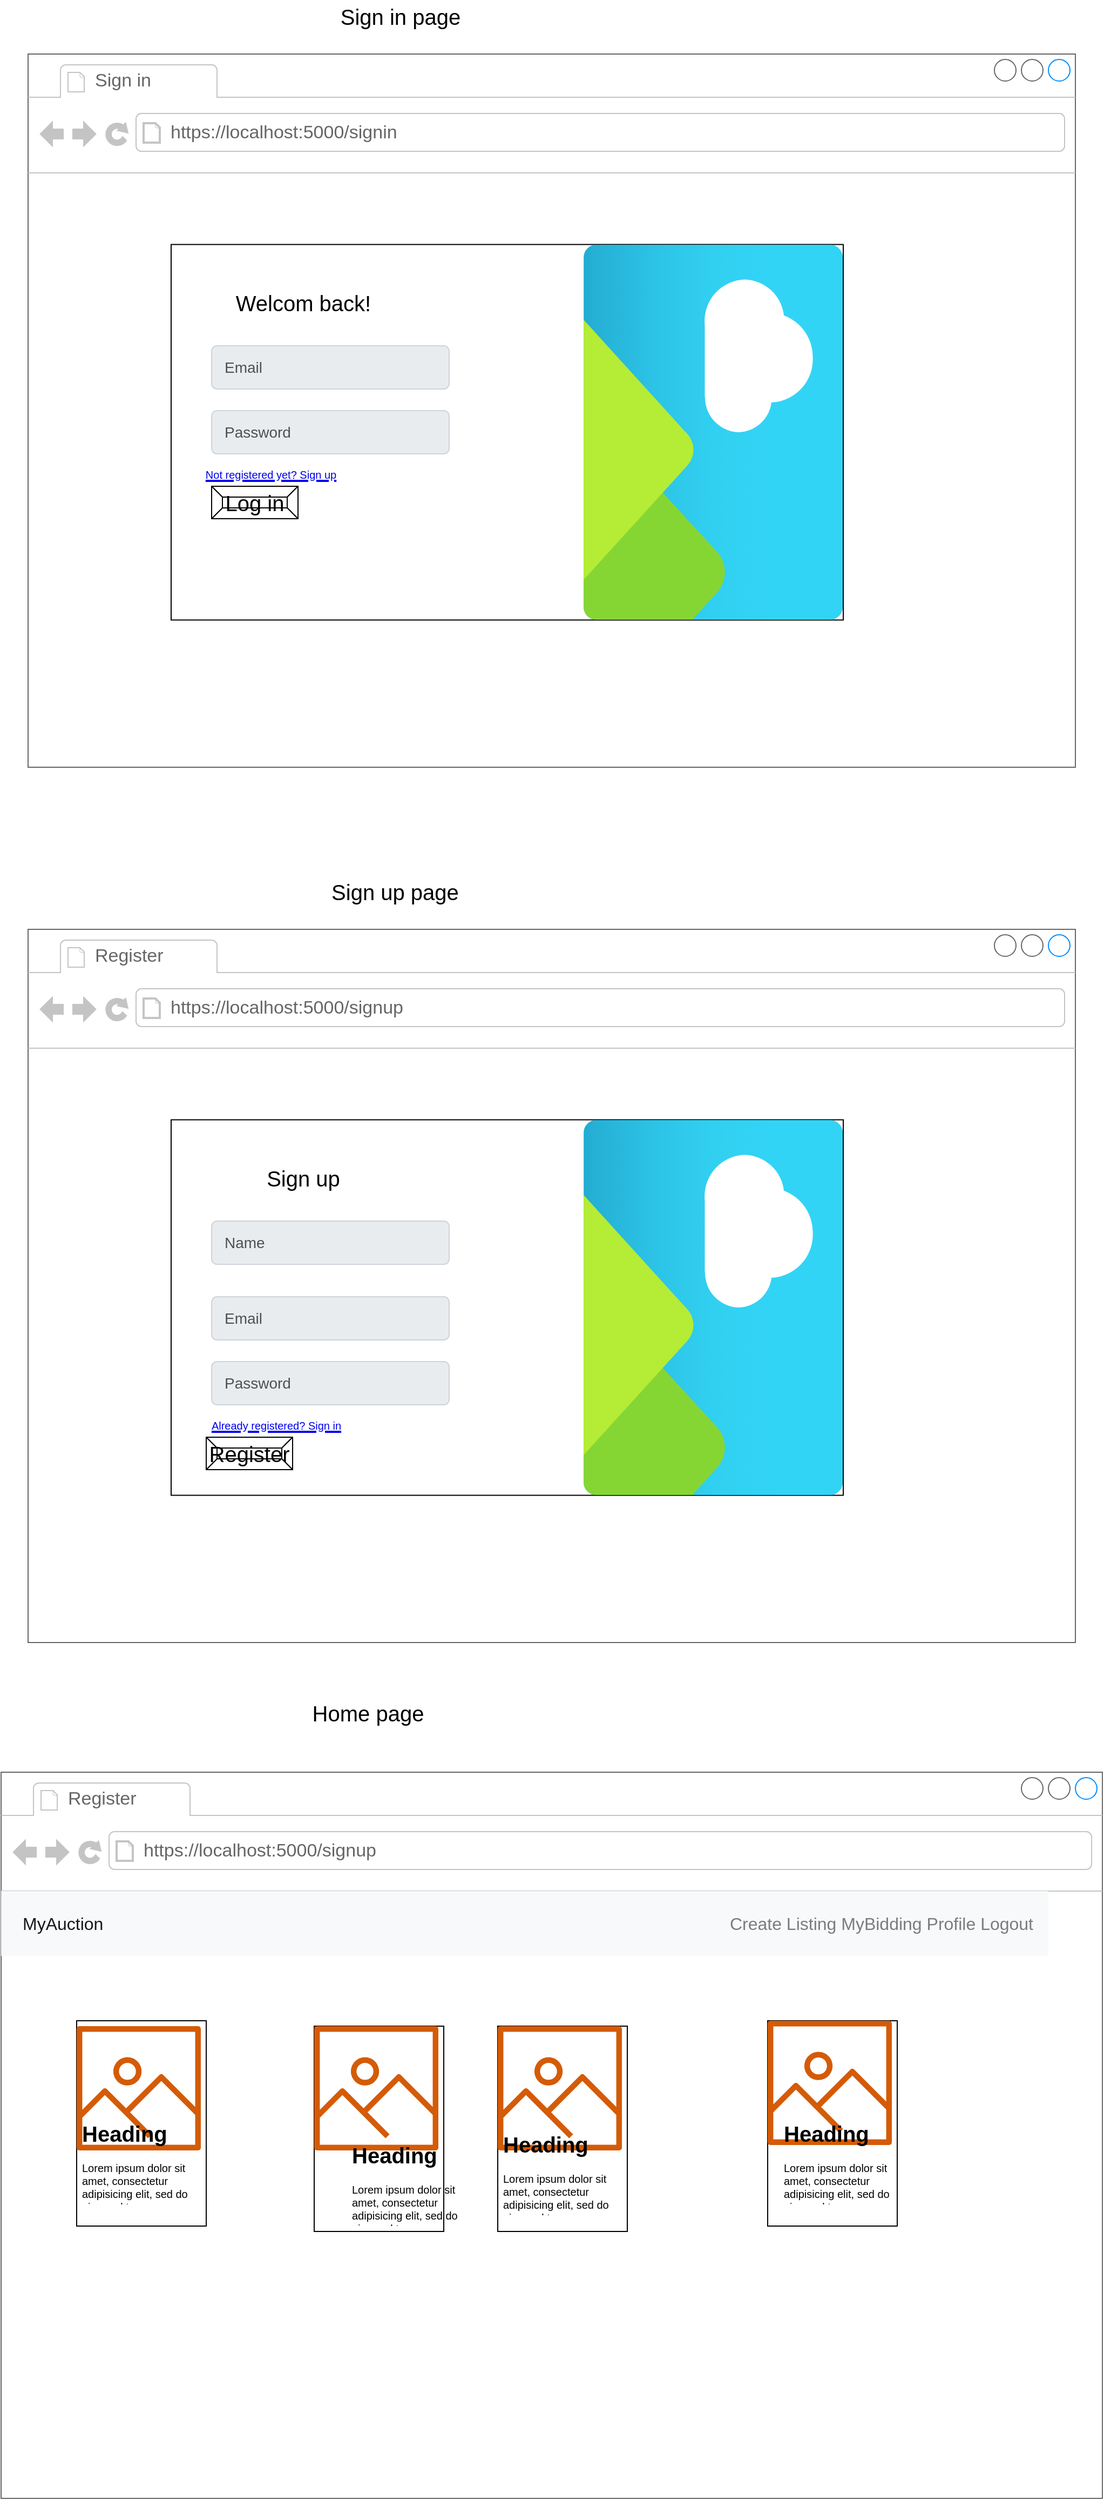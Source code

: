 <mxfile version="20.7.4" type="github">
  <diagram id="Q4K10BuqMYkyzfFGMrUS" name="Page-1">
    <mxGraphModel dx="1434" dy="771" grid="1" gridSize="10" guides="1" tooltips="1" connect="1" arrows="1" fold="1" page="1" pageScale="1" pageWidth="850" pageHeight="1100" math="0" shadow="0">
      <root>
        <mxCell id="0" />
        <mxCell id="1" parent="0" />
        <mxCell id="lbafWc5C_9bPC2upVXbA-1" value="" style="strokeWidth=1;shadow=0;dashed=0;align=center;html=1;shape=mxgraph.mockup.containers.browserWindow;rSize=0;strokeColor=#666666;strokeColor2=#008cff;strokeColor3=#c4c4c4;mainText=,;recursiveResize=0;" vertex="1" parent="1">
          <mxGeometry x="105" y="70" width="970" height="660" as="geometry" />
        </mxCell>
        <mxCell id="lbafWc5C_9bPC2upVXbA-2" value="Sign in" style="strokeWidth=1;shadow=0;dashed=0;align=center;html=1;shape=mxgraph.mockup.containers.anchor;fontSize=17;fontColor=#666666;align=left;" vertex="1" parent="lbafWc5C_9bPC2upVXbA-1">
          <mxGeometry x="60" y="12" width="110" height="26" as="geometry" />
        </mxCell>
        <mxCell id="lbafWc5C_9bPC2upVXbA-3" value="https://localhost:5000/signin" style="strokeWidth=1;shadow=0;dashed=0;align=center;html=1;shape=mxgraph.mockup.containers.anchor;rSize=0;fontSize=17;fontColor=#666666;align=left;" vertex="1" parent="lbafWc5C_9bPC2upVXbA-1">
          <mxGeometry x="130" y="60" width="250" height="26" as="geometry" />
        </mxCell>
        <mxCell id="lbafWc5C_9bPC2upVXbA-5" value="" style="rounded=0;whiteSpace=wrap;html=1;rotation=90;" vertex="1" parent="lbafWc5C_9bPC2upVXbA-1">
          <mxGeometry x="270" y="38.75" width="347.5" height="622.5" as="geometry" />
        </mxCell>
        <mxCell id="lbafWc5C_9bPC2upVXbA-7" value="" style="aspect=fixed;html=1;points=[];align=center;image;fontSize=12;image=img/lib/azure2/general/Image.svg;rotation=90;" vertex="1" parent="lbafWc5C_9bPC2upVXbA-1">
          <mxGeometry x="460" y="230" width="349.09" height="240" as="geometry" />
        </mxCell>
        <mxCell id="lbafWc5C_9bPC2upVXbA-9" value="&lt;font style=&quot;font-size: 20px;&quot;&gt;Welcom back!&lt;/font&gt;" style="text;html=1;strokeColor=none;fillColor=none;align=center;verticalAlign=middle;whiteSpace=wrap;rounded=0;" vertex="1" parent="lbafWc5C_9bPC2upVXbA-1">
          <mxGeometry x="180" y="210" width="150" height="40" as="geometry" />
        </mxCell>
        <mxCell id="lbafWc5C_9bPC2upVXbA-10" value="Email" style="html=1;shadow=0;dashed=0;shape=mxgraph.bootstrap.rrect;rSize=5;strokeColor=#CED4DA;strokeWidth=1;fillColor=#E9ECEF;fontColor=#505050;whiteSpace=wrap;align=left;verticalAlign=middle;spacingLeft=10;fontSize=14;" vertex="1" parent="lbafWc5C_9bPC2upVXbA-1">
          <mxGeometry x="170" y="270" width="220" height="40" as="geometry" />
        </mxCell>
        <mxCell id="lbafWc5C_9bPC2upVXbA-18" value="Password" style="html=1;shadow=0;dashed=0;shape=mxgraph.bootstrap.rrect;rSize=5;strokeColor=#CED4DA;strokeWidth=1;fillColor=#E9ECEF;fontColor=#505050;whiteSpace=wrap;align=left;verticalAlign=middle;spacingLeft=10;fontSize=14;" vertex="1" parent="lbafWc5C_9bPC2upVXbA-1">
          <mxGeometry x="170" y="330" width="220" height="40" as="geometry" />
        </mxCell>
        <mxCell id="lbafWc5C_9bPC2upVXbA-19" value="Log in" style="labelPosition=center;verticalLabelPosition=middle;align=center;html=1;shape=mxgraph.basic.button;dx=10;whiteSpace=wrap;fontSize=20;" vertex="1" parent="lbafWc5C_9bPC2upVXbA-1">
          <mxGeometry x="170" y="400" width="80" height="30" as="geometry" />
        </mxCell>
        <UserObject label="&lt;font style=&quot;font-size: 10px;&quot;&gt;Not registered yet? Sign up&lt;/font&gt;" link="https://www.draw.io" id="lbafWc5C_9bPC2upVXbA-20">
          <mxCell style="text;html=1;strokeColor=none;fillColor=none;whiteSpace=wrap;align=center;verticalAlign=middle;fontColor=#0000EE;fontStyle=4;fontSize=20;" vertex="1" parent="lbafWc5C_9bPC2upVXbA-1">
            <mxGeometry x="10" y="380" width="430" height="10" as="geometry" />
          </mxCell>
        </UserObject>
        <mxCell id="lbafWc5C_9bPC2upVXbA-21" value="" style="strokeWidth=1;shadow=0;dashed=0;align=center;html=1;shape=mxgraph.mockup.containers.browserWindow;rSize=0;strokeColor=#666666;strokeColor2=#008cff;strokeColor3=#c4c4c4;mainText=,;recursiveResize=0;fontSize=10;" vertex="1" parent="1">
          <mxGeometry x="105" y="880" width="970" height="660" as="geometry" />
        </mxCell>
        <mxCell id="lbafWc5C_9bPC2upVXbA-22" value="Register" style="strokeWidth=1;shadow=0;dashed=0;align=center;html=1;shape=mxgraph.mockup.containers.anchor;fontSize=17;fontColor=#666666;align=left;" vertex="1" parent="lbafWc5C_9bPC2upVXbA-21">
          <mxGeometry x="60" y="12" width="110" height="26" as="geometry" />
        </mxCell>
        <mxCell id="lbafWc5C_9bPC2upVXbA-23" value="https://localhost:5000/signup" style="strokeWidth=1;shadow=0;dashed=0;align=center;html=1;shape=mxgraph.mockup.containers.anchor;rSize=0;fontSize=17;fontColor=#666666;align=left;" vertex="1" parent="lbafWc5C_9bPC2upVXbA-21">
          <mxGeometry x="130" y="60" width="250" height="26" as="geometry" />
        </mxCell>
        <mxCell id="lbafWc5C_9bPC2upVXbA-27" value="" style="rounded=0;whiteSpace=wrap;html=1;rotation=90;" vertex="1" parent="lbafWc5C_9bPC2upVXbA-21">
          <mxGeometry x="285" y="50" width="347.5" height="622.5" as="geometry" />
        </mxCell>
        <mxCell id="lbafWc5C_9bPC2upVXbA-28" value="" style="strokeWidth=1;shadow=0;dashed=0;align=center;html=1;shape=mxgraph.mockup.containers.browserWindow;rSize=0;strokeColor=#666666;strokeColor2=#008cff;strokeColor3=#c4c4c4;mainText=,;recursiveResize=0;" vertex="1" parent="lbafWc5C_9bPC2upVXbA-21">
          <mxGeometry width="970" height="660" as="geometry" />
        </mxCell>
        <mxCell id="lbafWc5C_9bPC2upVXbA-29" value="Register" style="strokeWidth=1;shadow=0;dashed=0;align=center;html=1;shape=mxgraph.mockup.containers.anchor;fontSize=17;fontColor=#666666;align=left;" vertex="1" parent="lbafWc5C_9bPC2upVXbA-28">
          <mxGeometry x="60" y="12" width="110" height="26" as="geometry" />
        </mxCell>
        <mxCell id="lbafWc5C_9bPC2upVXbA-30" value="https://localhost:5000/signup" style="strokeWidth=1;shadow=0;dashed=0;align=center;html=1;shape=mxgraph.mockup.containers.anchor;rSize=0;fontSize=17;fontColor=#666666;align=left;" vertex="1" parent="lbafWc5C_9bPC2upVXbA-28">
          <mxGeometry x="130" y="60" width="250" height="26" as="geometry" />
        </mxCell>
        <mxCell id="lbafWc5C_9bPC2upVXbA-31" value="" style="rounded=0;whiteSpace=wrap;html=1;rotation=90;" vertex="1" parent="lbafWc5C_9bPC2upVXbA-28">
          <mxGeometry x="270" y="38.75" width="347.5" height="622.5" as="geometry" />
        </mxCell>
        <mxCell id="lbafWc5C_9bPC2upVXbA-32" value="" style="aspect=fixed;html=1;points=[];align=center;image;fontSize=12;image=img/lib/azure2/general/Image.svg;rotation=90;" vertex="1" parent="lbafWc5C_9bPC2upVXbA-28">
          <mxGeometry x="460" y="230" width="349.09" height="240" as="geometry" />
        </mxCell>
        <mxCell id="lbafWc5C_9bPC2upVXbA-33" value="&lt;font style=&quot;font-size: 20px;&quot;&gt;Sign up&lt;/font&gt;" style="text;html=1;strokeColor=none;fillColor=none;align=center;verticalAlign=middle;whiteSpace=wrap;rounded=0;" vertex="1" parent="lbafWc5C_9bPC2upVXbA-28">
          <mxGeometry x="180" y="210" width="150" height="40" as="geometry" />
        </mxCell>
        <mxCell id="lbafWc5C_9bPC2upVXbA-34" value="Name" style="html=1;shadow=0;dashed=0;shape=mxgraph.bootstrap.rrect;rSize=5;strokeColor=#CED4DA;strokeWidth=1;fillColor=#E9ECEF;fontColor=#505050;whiteSpace=wrap;align=left;verticalAlign=middle;spacingLeft=10;fontSize=14;" vertex="1" parent="lbafWc5C_9bPC2upVXbA-28">
          <mxGeometry x="170" y="270" width="220" height="40" as="geometry" />
        </mxCell>
        <mxCell id="lbafWc5C_9bPC2upVXbA-35" value="Password" style="html=1;shadow=0;dashed=0;shape=mxgraph.bootstrap.rrect;rSize=5;strokeColor=#CED4DA;strokeWidth=1;fillColor=#E9ECEF;fontColor=#505050;whiteSpace=wrap;align=left;verticalAlign=middle;spacingLeft=10;fontSize=14;" vertex="1" parent="lbafWc5C_9bPC2upVXbA-28">
          <mxGeometry x="170" y="400" width="220" height="40" as="geometry" />
        </mxCell>
        <mxCell id="lbafWc5C_9bPC2upVXbA-36" value="Register" style="labelPosition=center;verticalLabelPosition=middle;align=center;html=1;shape=mxgraph.basic.button;dx=10;whiteSpace=wrap;fontSize=20;" vertex="1" parent="lbafWc5C_9bPC2upVXbA-28">
          <mxGeometry x="165" y="470" width="80" height="30" as="geometry" />
        </mxCell>
        <UserObject label="&lt;font style=&quot;font-size: 10px;&quot;&gt;Already registered? Sign in&lt;/font&gt;" link="https://www.draw.io" id="lbafWc5C_9bPC2upVXbA-37">
          <mxCell style="text;html=1;strokeColor=none;fillColor=none;whiteSpace=wrap;align=center;verticalAlign=middle;fontColor=#0000EE;fontStyle=4;fontSize=20;" vertex="1" parent="lbafWc5C_9bPC2upVXbA-28">
            <mxGeometry x="15" y="450" width="430" height="10" as="geometry" />
          </mxCell>
        </UserObject>
        <mxCell id="lbafWc5C_9bPC2upVXbA-38" value="Email" style="html=1;shadow=0;dashed=0;shape=mxgraph.bootstrap.rrect;rSize=5;strokeColor=#CED4DA;strokeWidth=1;fillColor=#E9ECEF;fontColor=#505050;whiteSpace=wrap;align=left;verticalAlign=middle;spacingLeft=10;fontSize=14;" vertex="1" parent="lbafWc5C_9bPC2upVXbA-28">
          <mxGeometry x="170" y="340" width="220" height="40" as="geometry" />
        </mxCell>
        <mxCell id="lbafWc5C_9bPC2upVXbA-44" value="" style="strokeWidth=1;shadow=0;dashed=0;align=center;html=1;shape=mxgraph.mockup.containers.browserWindow;rSize=0;strokeColor=#666666;strokeColor2=#008cff;strokeColor3=#c4c4c4;mainText=,;recursiveResize=0;fontSize=10;" vertex="1" parent="1">
          <mxGeometry x="80" y="1660" width="1020" height="672" as="geometry" />
        </mxCell>
        <mxCell id="lbafWc5C_9bPC2upVXbA-45" value="Register" style="strokeWidth=1;shadow=0;dashed=0;align=center;html=1;shape=mxgraph.mockup.containers.anchor;fontSize=17;fontColor=#666666;align=left;" vertex="1" parent="lbafWc5C_9bPC2upVXbA-44">
          <mxGeometry x="60" y="12" width="110" height="26" as="geometry" />
        </mxCell>
        <mxCell id="lbafWc5C_9bPC2upVXbA-46" value="https://localhost:5000/signup" style="strokeWidth=1;shadow=0;dashed=0;align=center;html=1;shape=mxgraph.mockup.containers.anchor;rSize=0;fontSize=17;fontColor=#666666;align=left;" vertex="1" parent="lbafWc5C_9bPC2upVXbA-44">
          <mxGeometry x="130" y="60" width="250" height="26" as="geometry" />
        </mxCell>
        <mxCell id="lbafWc5C_9bPC2upVXbA-47" value="" style="rounded=0;whiteSpace=wrap;html=1;rotation=90;" vertex="1" parent="lbafWc5C_9bPC2upVXbA-44">
          <mxGeometry x="285" y="50" width="347.5" height="622.5" as="geometry" />
        </mxCell>
        <mxCell id="lbafWc5C_9bPC2upVXbA-48" value="" style="strokeWidth=1;shadow=0;dashed=0;align=center;html=1;shape=mxgraph.mockup.containers.browserWindow;rSize=0;strokeColor=#666666;strokeColor2=#008cff;strokeColor3=#c4c4c4;mainText=,;recursiveResize=0;" vertex="1" parent="lbafWc5C_9bPC2upVXbA-44">
          <mxGeometry width="1020" height="672" as="geometry" />
        </mxCell>
        <mxCell id="lbafWc5C_9bPC2upVXbA-49" value="Register" style="strokeWidth=1;shadow=0;dashed=0;align=center;html=1;shape=mxgraph.mockup.containers.anchor;fontSize=17;fontColor=#666666;align=left;" vertex="1" parent="lbafWc5C_9bPC2upVXbA-48">
          <mxGeometry x="60" y="12" width="110" height="26" as="geometry" />
        </mxCell>
        <mxCell id="lbafWc5C_9bPC2upVXbA-50" value="https://localhost:5000/signup" style="strokeWidth=1;shadow=0;dashed=0;align=center;html=1;shape=mxgraph.mockup.containers.anchor;rSize=0;fontSize=17;fontColor=#666666;align=left;" vertex="1" parent="lbafWc5C_9bPC2upVXbA-48">
          <mxGeometry x="130" y="60" width="250" height="26" as="geometry" />
        </mxCell>
        <mxCell id="lbafWc5C_9bPC2upVXbA-39" value="Create Listing MyBidding Profile Logout" style="html=1;shadow=0;dashed=0;fillColor=#F8F9FA;strokeColor=none;fontSize=16;fontColor=#7C7C7D;align=right;spacing=15;" vertex="1" parent="lbafWc5C_9bPC2upVXbA-48">
          <mxGeometry y="110" width="970" height="60" as="geometry" />
        </mxCell>
        <mxCell id="lbafWc5C_9bPC2upVXbA-40" value="MyAuction" style="strokeColor=none;html=1;whiteSpace=wrap;fillColor=none;fontColor=#181819;align=left;fontSize=16;spacing=10;" vertex="1" parent="lbafWc5C_9bPC2upVXbA-39">
          <mxGeometry width="130" height="40" relative="1" as="geometry">
            <mxPoint x="10" y="10" as="offset" />
          </mxGeometry>
        </mxCell>
        <mxCell id="lbafWc5C_9bPC2upVXbA-59" value="" style="rounded=0;whiteSpace=wrap;html=1;fontSize=10;" vertex="1" parent="lbafWc5C_9bPC2upVXbA-48">
          <mxGeometry x="70" y="230" width="120" height="190" as="geometry" />
        </mxCell>
        <mxCell id="lbafWc5C_9bPC2upVXbA-60" value="" style="rounded=0;whiteSpace=wrap;html=1;fontSize=10;" vertex="1" parent="lbafWc5C_9bPC2upVXbA-48">
          <mxGeometry x="290" y="235" width="120" height="190" as="geometry" />
        </mxCell>
        <mxCell id="lbafWc5C_9bPC2upVXbA-61" value="" style="rounded=0;whiteSpace=wrap;html=1;fontSize=10;" vertex="1" parent="lbafWc5C_9bPC2upVXbA-48">
          <mxGeometry x="460" y="235" width="120" height="190" as="geometry" />
        </mxCell>
        <mxCell id="lbafWc5C_9bPC2upVXbA-62" value="" style="sketch=0;outlineConnect=0;fontColor=#232F3E;gradientColor=none;fillColor=#D45B07;strokeColor=none;dashed=0;verticalLabelPosition=bottom;verticalAlign=top;align=center;html=1;fontSize=12;fontStyle=0;aspect=fixed;pointerEvents=1;shape=mxgraph.aws4.container_registry_image;" vertex="1" parent="lbafWc5C_9bPC2upVXbA-48">
          <mxGeometry x="70" y="235" width="115" height="115" as="geometry" />
        </mxCell>
        <mxCell id="lbafWc5C_9bPC2upVXbA-63" value="" style="sketch=0;outlineConnect=0;fontColor=#232F3E;gradientColor=none;fillColor=#D45B07;strokeColor=none;dashed=0;verticalLabelPosition=bottom;verticalAlign=top;align=center;html=1;fontSize=12;fontStyle=0;aspect=fixed;pointerEvents=1;shape=mxgraph.aws4.container_registry_image;" vertex="1" parent="lbafWc5C_9bPC2upVXbA-48">
          <mxGeometry x="290" y="235" width="115" height="115" as="geometry" />
        </mxCell>
        <mxCell id="lbafWc5C_9bPC2upVXbA-64" value="" style="sketch=0;outlineConnect=0;fontColor=#232F3E;gradientColor=none;fillColor=#D45B07;strokeColor=none;dashed=0;verticalLabelPosition=bottom;verticalAlign=top;align=center;html=1;fontSize=12;fontStyle=0;aspect=fixed;pointerEvents=1;shape=mxgraph.aws4.container_registry_image;" vertex="1" parent="lbafWc5C_9bPC2upVXbA-48">
          <mxGeometry x="460" y="235" width="115" height="115" as="geometry" />
        </mxCell>
        <mxCell id="lbafWc5C_9bPC2upVXbA-76" value="" style="rounded=0;whiteSpace=wrap;html=1;fontSize=10;" vertex="1" parent="lbafWc5C_9bPC2upVXbA-48">
          <mxGeometry x="710" y="230" width="120" height="190" as="geometry" />
        </mxCell>
        <mxCell id="lbafWc5C_9bPC2upVXbA-77" value="" style="sketch=0;outlineConnect=0;fontColor=#232F3E;gradientColor=none;fillColor=#D45B07;strokeColor=none;dashed=0;verticalLabelPosition=bottom;verticalAlign=top;align=center;html=1;fontSize=12;fontStyle=0;aspect=fixed;pointerEvents=1;shape=mxgraph.aws4.container_registry_image;" vertex="1" parent="lbafWc5C_9bPC2upVXbA-48">
          <mxGeometry x="710" y="230" width="115" height="115" as="geometry" />
        </mxCell>
        <mxCell id="lbafWc5C_9bPC2upVXbA-78" value="&lt;h1&gt;Heading&lt;/h1&gt;&lt;p&gt;Lorem ipsum dolor sit amet, consectetur adipisicing elit, sed do eiusmod tempor incididunt ut labore et dolore magna aliqua.&lt;/p&gt;" style="text;html=1;strokeColor=none;fillColor=none;spacing=5;spacingTop=-20;whiteSpace=wrap;overflow=hidden;rounded=0;fontSize=10;" vertex="1" parent="lbafWc5C_9bPC2upVXbA-48">
          <mxGeometry x="70" y="320" width="110" height="80" as="geometry" />
        </mxCell>
        <mxCell id="lbafWc5C_9bPC2upVXbA-81" value="&lt;h1&gt;Heading&lt;/h1&gt;&lt;p&gt;Lorem ipsum dolor sit amet, consectetur adipisicing elit, sed do eiusmod tempor incididunt ut labore et dolore magna aliqua.&lt;/p&gt;" style="text;html=1;strokeColor=none;fillColor=none;spacing=5;spacingTop=-20;whiteSpace=wrap;overflow=hidden;rounded=0;fontSize=10;" vertex="1" parent="lbafWc5C_9bPC2upVXbA-48">
          <mxGeometry x="320" y="340" width="110" height="80" as="geometry" />
        </mxCell>
        <mxCell id="lbafWc5C_9bPC2upVXbA-82" value="&lt;h1&gt;Heading&lt;/h1&gt;&lt;p&gt;Lorem ipsum dolor sit amet, consectetur adipisicing elit, sed do eiusmod tempor incididunt ut labore et dolore magna aliqua.&lt;/p&gt;" style="text;html=1;strokeColor=none;fillColor=none;spacing=5;spacingTop=-20;whiteSpace=wrap;overflow=hidden;rounded=0;fontSize=10;" vertex="1" parent="lbafWc5C_9bPC2upVXbA-48">
          <mxGeometry x="460" y="330" width="110" height="80" as="geometry" />
        </mxCell>
        <mxCell id="lbafWc5C_9bPC2upVXbA-83" value="&lt;h1&gt;Heading&lt;/h1&gt;&lt;p&gt;Lorem ipsum dolor sit amet, consectetur adipisicing elit, sed do eiusmod tempor incididunt ut labore et dolore magna aliqua.&lt;/p&gt;" style="text;html=1;strokeColor=none;fillColor=none;spacing=5;spacingTop=-20;whiteSpace=wrap;overflow=hidden;rounded=0;fontSize=10;" vertex="1" parent="lbafWc5C_9bPC2upVXbA-48">
          <mxGeometry x="720" y="320" width="110" height="80" as="geometry" />
        </mxCell>
        <mxCell id="lbafWc5C_9bPC2upVXbA-84" value="&lt;font style=&quot;font-size: 20px;&quot;&gt;Sign in page&lt;/font&gt;" style="text;html=1;strokeColor=none;fillColor=none;align=center;verticalAlign=middle;whiteSpace=wrap;rounded=0;fontSize=10;" vertex="1" parent="1">
          <mxGeometry x="110" y="20" width="680" height="30" as="geometry" />
        </mxCell>
        <mxCell id="lbafWc5C_9bPC2upVXbA-85" value="&lt;font style=&quot;font-size: 20px;&quot;&gt;Sign up page&lt;/font&gt;" style="text;html=1;strokeColor=none;fillColor=none;align=center;verticalAlign=middle;whiteSpace=wrap;rounded=0;fontSize=10;" vertex="1" parent="1">
          <mxGeometry x="105" y="830" width="680" height="30" as="geometry" />
        </mxCell>
        <mxCell id="lbafWc5C_9bPC2upVXbA-86" value="&lt;span style=&quot;font-size: 20px;&quot;&gt;Home page&lt;/span&gt;" style="text;html=1;strokeColor=none;fillColor=none;align=center;verticalAlign=middle;whiteSpace=wrap;rounded=0;fontSize=10;" vertex="1" parent="1">
          <mxGeometry x="80" y="1590" width="680" height="30" as="geometry" />
        </mxCell>
      </root>
    </mxGraphModel>
  </diagram>
</mxfile>
